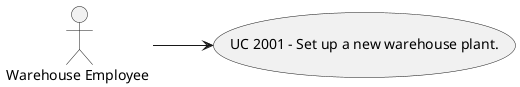 @startuml
left to right direction

:Warehouse Employee : --> (UC 2001)
"UC 2001 - Set up a new warehouse plant." as (UC 2001)
@enduml